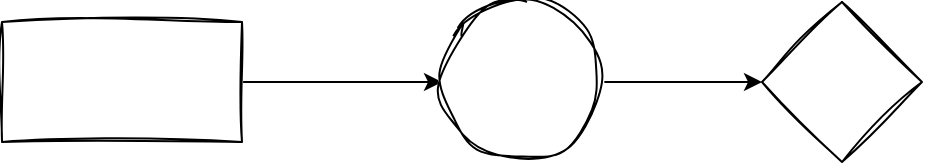 <mxfile version="27.0.9">
  <diagram name="第 1 页" id="VlzuYZ6zbmRPxq0AAl1D">
    <mxGraphModel dx="1426" dy="766" grid="1" gridSize="10" guides="1" tooltips="1" connect="1" arrows="1" fold="1" page="1" pageScale="1" pageWidth="827" pageHeight="1169" math="0" shadow="0">
      <root>
        <mxCell id="0" />
        <mxCell id="1" parent="0" />
        <mxCell id="ERH_e6Y7aJ58-NuOH0go-2" value="" style="edgeStyle=orthogonalEdgeStyle;rounded=0;orthogonalLoop=1;jettySize=auto;html=1;" edge="1" parent="1" source="r9usgEw-GEIaPh8doSwT-1" target="ERH_e6Y7aJ58-NuOH0go-1">
          <mxGeometry relative="1" as="geometry" />
        </mxCell>
        <mxCell id="r9usgEw-GEIaPh8doSwT-1" value="" style="rounded=0;whiteSpace=wrap;html=1;sketch=1;curveFitting=1;jiggle=2;" parent="1" vertex="1">
          <mxGeometry x="210" y="170" width="120" height="60" as="geometry" />
        </mxCell>
        <mxCell id="ERH_e6Y7aJ58-NuOH0go-4" value="" style="edgeStyle=orthogonalEdgeStyle;rounded=0;orthogonalLoop=1;jettySize=auto;html=1;" edge="1" parent="1" source="ERH_e6Y7aJ58-NuOH0go-1" target="ERH_e6Y7aJ58-NuOH0go-3">
          <mxGeometry relative="1" as="geometry" />
        </mxCell>
        <mxCell id="ERH_e6Y7aJ58-NuOH0go-1" value="" style="ellipse;whiteSpace=wrap;html=1;rounded=0;sketch=1;curveFitting=1;jiggle=2;" vertex="1" parent="1">
          <mxGeometry x="430" y="160" width="80" height="80" as="geometry" />
        </mxCell>
        <mxCell id="ERH_e6Y7aJ58-NuOH0go-3" value="" style="rhombus;whiteSpace=wrap;html=1;rounded=0;sketch=1;curveFitting=1;jiggle=2;" vertex="1" parent="1">
          <mxGeometry x="590" y="160" width="80" height="80" as="geometry" />
        </mxCell>
      </root>
    </mxGraphModel>
  </diagram>
</mxfile>
